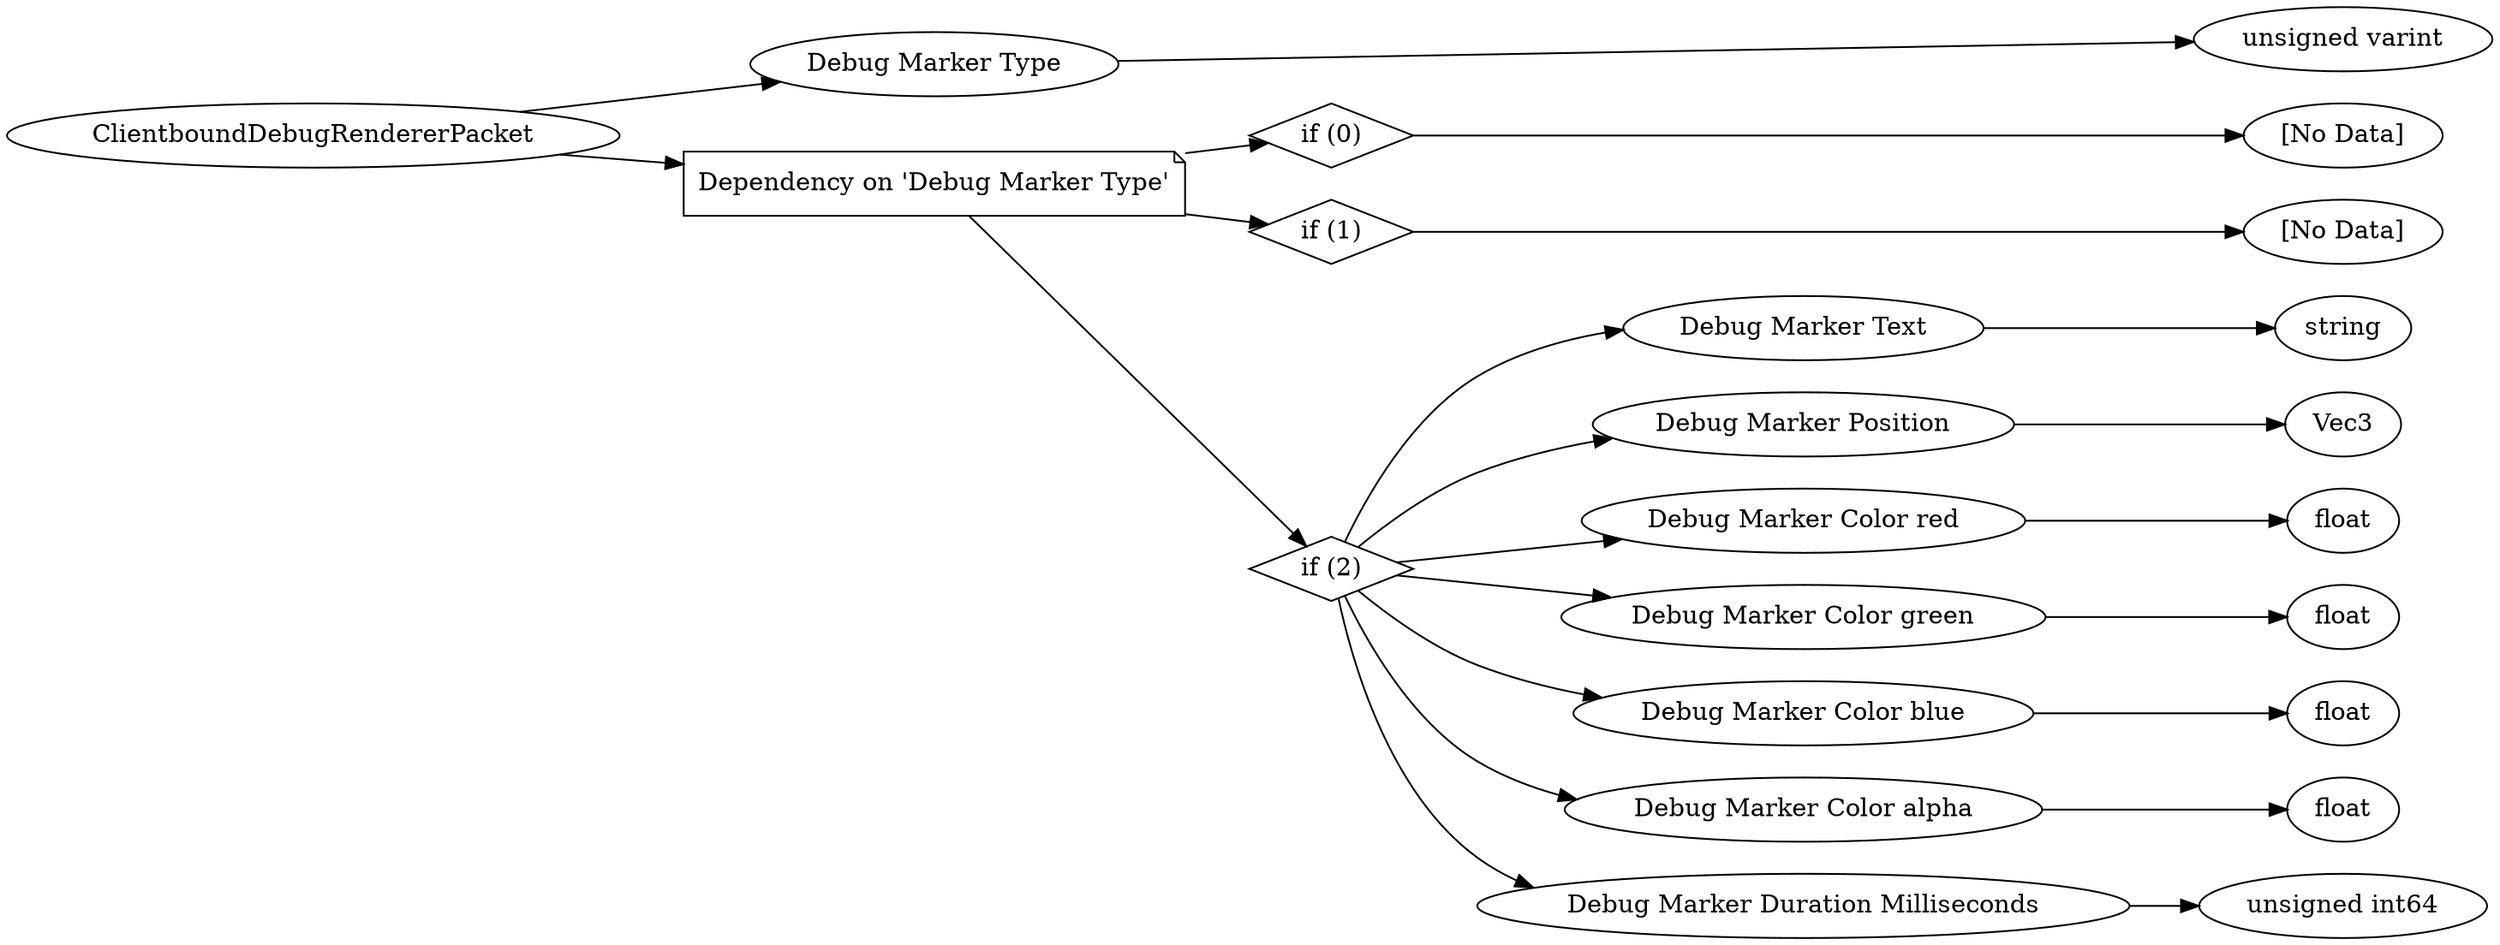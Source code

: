 digraph "ClientboundDebugRendererPacket" {
rankdir = LR
0
0 -> 1
1 -> 2
0 -> 3
3 -> 4
4 -> 5
3 -> 6
6 -> 7
3 -> 8
8 -> 9
9 -> 10
8 -> 11
11 -> 12
8 -> 13
13 -> 14
8 -> 15
15 -> 16
8 -> 17
17 -> 18
8 -> 19
19 -> 20
8 -> 21
21 -> 22

0 [label="ClientboundDebugRendererPacket",comment="name: \"ClientboundDebugRendererPacket\", typeName: \"\", id: 0, branchId: 164, recurseId: -1, attributes: 0, notes: \"\""];
1 [label="Debug Marker Type",comment="name: \"Debug Marker Type\", typeName: \"\", id: 1, branchId: 0, recurseId: -1, attributes: 0, notes: \"enumeration: ClientboundDebugRendererPacket::Type\""];
2 [label="unsigned varint",comment="name: \"unsigned varint\", typeName: \"\", id: 2, branchId: 0, recurseId: -1, attributes: 512, notes: \"\""];
3 [label="Dependency on 'Debug Marker Type'",shape=note,comment="name: \"Dependency on 'Debug Marker Type'\", typeName: \"\", id: 3, branchId: 0, recurseId: -1, attributes: 2, notes: \"\""];
4 [label="if (0)",shape=diamond,comment="name: \"if (0)\", typeName: \"\", id: 4, branchId: 0, recurseId: -1, attributes: 4, notes: \"\""];
5 [label="[No Data]",comment="name: \"[No Data]\", typeName: \"\", id: 5, branchId: 0, recurseId: -1, attributes: 512, notes: \"\""];
6 [label="if (1)",shape=diamond,comment="name: \"if (1)\", typeName: \"\", id: 6, branchId: 1, recurseId: -1, attributes: 4, notes: \"\""];
7 [label="[No Data]",comment="name: \"[No Data]\", typeName: \"\", id: 7, branchId: 0, recurseId: -1, attributes: 512, notes: \"\""];
8 [label="if (2)",shape=diamond,comment="name: \"if (2)\", typeName: \"\", id: 8, branchId: 2, recurseId: -1, attributes: 4, notes: \"\""];
9 [label="Debug Marker Text",comment="name: \"Debug Marker Text\", typeName: \"\", id: 9, branchId: 0, recurseId: -1, attributes: 0, notes: \"\""];
10 [label="string",comment="name: \"string\", typeName: \"\", id: 10, branchId: 0, recurseId: -1, attributes: 512, notes: \"\""];
11 [label="Debug Marker Position",comment="name: \"Debug Marker Position\", typeName: \"Vec3\", id: 11, branchId: 0, recurseId: -1, attributes: 256, notes: \"\""];
12 [label="Vec3",comment="name: \"Vec3\", typeName: \"\", id: 12, branchId: 0, recurseId: -1, attributes: 512, notes: \"\""];
13 [label="Debug Marker Color red",comment="name: \"Debug Marker Color red\", typeName: \"\", id: 13, branchId: 0, recurseId: -1, attributes: 0, notes: \"\""];
14 [label="float",comment="name: \"float\", typeName: \"\", id: 14, branchId: 0, recurseId: -1, attributes: 512, notes: \"\""];
15 [label="Debug Marker Color green",comment="name: \"Debug Marker Color green\", typeName: \"\", id: 15, branchId: 0, recurseId: -1, attributes: 0, notes: \"\""];
16 [label="float",comment="name: \"float\", typeName: \"\", id: 16, branchId: 0, recurseId: -1, attributes: 512, notes: \"\""];
17 [label="Debug Marker Color blue",comment="name: \"Debug Marker Color blue\", typeName: \"\", id: 17, branchId: 0, recurseId: -1, attributes: 0, notes: \"\""];
18 [label="float",comment="name: \"float\", typeName: \"\", id: 18, branchId: 0, recurseId: -1, attributes: 512, notes: \"\""];
19 [label="Debug Marker Color alpha",comment="name: \"Debug Marker Color alpha\", typeName: \"\", id: 19, branchId: 0, recurseId: -1, attributes: 0, notes: \"\""];
20 [label="float",comment="name: \"float\", typeName: \"\", id: 20, branchId: 0, recurseId: -1, attributes: 512, notes: \"\""];
21 [label="Debug Marker Duration Milliseconds",comment="name: \"Debug Marker Duration Milliseconds\", typeName: \"\", id: 21, branchId: 0, recurseId: -1, attributes: 0, notes: \"\""];
22 [label="unsigned int64",comment="name: \"unsigned int64\", typeName: \"\", id: 22, branchId: 0, recurseId: -1, attributes: 512, notes: \"\""];
{ rank = max;2;5;7;10;12;14;16;18;20;22}

}

